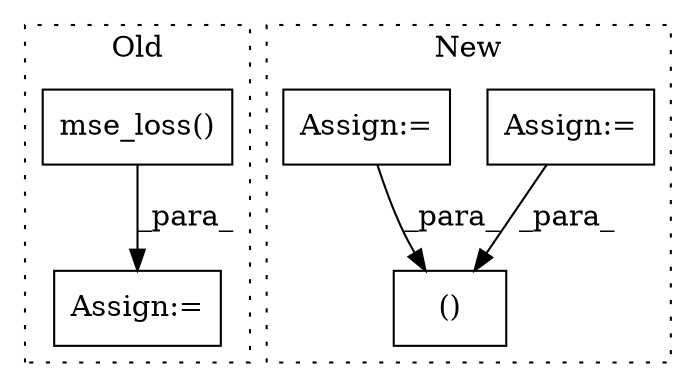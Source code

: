 digraph G {
subgraph cluster0 {
1 [label="mse_loss()" a="75" s="4492,4537" l="11,1" shape="box"];
3 [label="Assign:=" a="68" s="4489" l="3" shape="box"];
label = "Old";
style="dotted";
}
subgraph cluster1 {
2 [label="()" a="54" s="6303" l="65" shape="box"];
4 [label="Assign:=" a="68" s="4399" l="3" shape="box"];
5 [label="Assign:=" a="68" s="4489" l="3" shape="box"];
label = "New";
style="dotted";
}
1 -> 3 [label="_para_"];
4 -> 2 [label="_para_"];
5 -> 2 [label="_para_"];
}